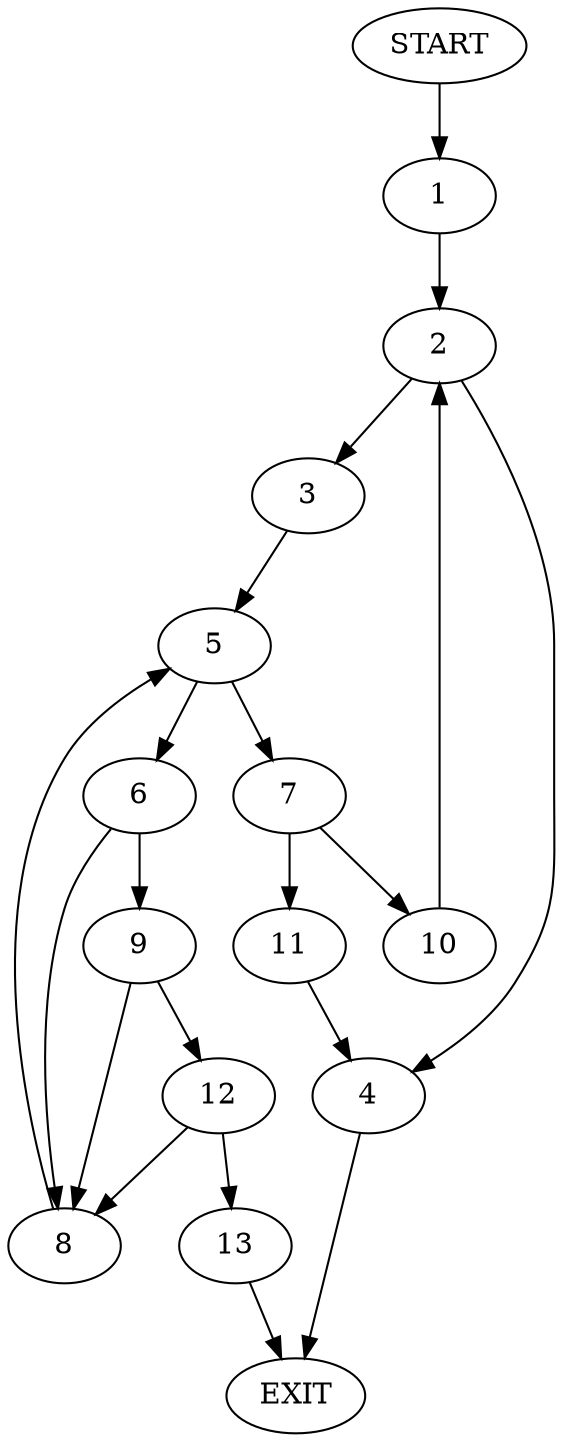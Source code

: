 digraph {
0 [label="START"]
14 [label="EXIT"]
0 -> 1
1 -> 2
2 -> 3
2 -> 4
3 -> 5
4 -> 14
5 -> 6
5 -> 7
6 -> 8
6 -> 9
7 -> 10
7 -> 11
8 -> 5
9 -> 8
9 -> 12
12 -> 13
12 -> 8
13 -> 14
10 -> 2
11 -> 4
}
